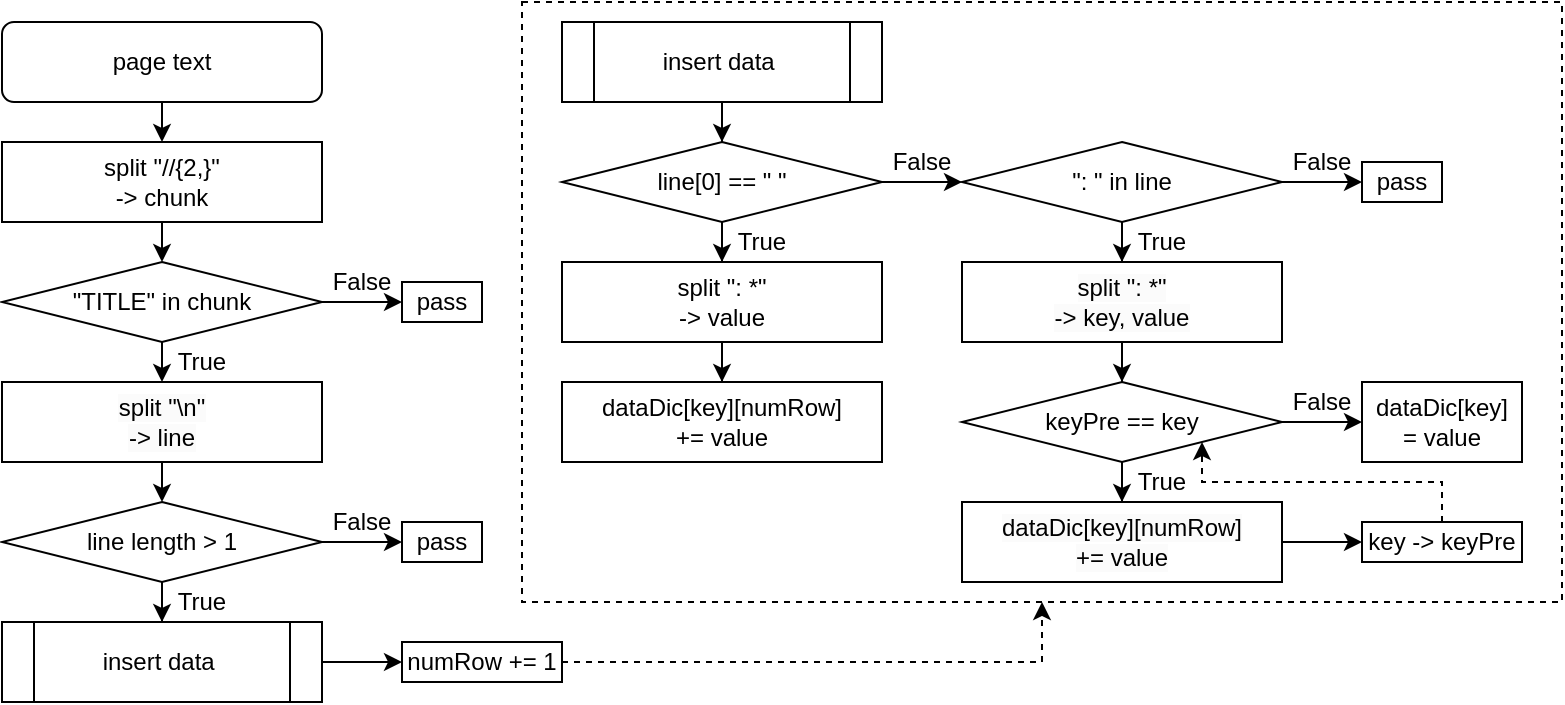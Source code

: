 <mxfile version="21.1.5" type="device">
  <diagram name="페이지-1" id="llx291fPK-RHZWgx3TOp">
    <mxGraphModel dx="1434" dy="756" grid="1" gridSize="10" guides="1" tooltips="1" connect="1" arrows="1" fold="1" page="1" pageScale="1" pageWidth="819" pageHeight="380" math="0" shadow="0">
      <root>
        <mxCell id="0" />
        <mxCell id="1" parent="0" />
        <mxCell id="mGjTMVar7i08zAuHtkDy-46" value="" style="rounded=0;whiteSpace=wrap;html=1;dashed=1;fillColor=none;" vertex="1" parent="1">
          <mxGeometry x="280" y="10" width="520" height="300" as="geometry" />
        </mxCell>
        <mxCell id="mGjTMVar7i08zAuHtkDy-2" value="split &quot;//{2,}&quot;&lt;br&gt;-&amp;gt; chunk" style="rounded=0;whiteSpace=wrap;html=1;" vertex="1" parent="1">
          <mxGeometry x="20" y="80" width="160" height="40" as="geometry" />
        </mxCell>
        <mxCell id="mGjTMVar7i08zAuHtkDy-3" value="page text&lt;br&gt;" style="rounded=1;whiteSpace=wrap;html=1;" vertex="1" parent="1">
          <mxGeometry x="20" y="20" width="160" height="40" as="geometry" />
        </mxCell>
        <mxCell id="mGjTMVar7i08zAuHtkDy-6" value="" style="edgeStyle=orthogonalEdgeStyle;rounded=0;orthogonalLoop=1;jettySize=auto;html=1;" edge="1" parent="1" source="mGjTMVar7i08zAuHtkDy-4" target="mGjTMVar7i08zAuHtkDy-5">
          <mxGeometry relative="1" as="geometry" />
        </mxCell>
        <mxCell id="mGjTMVar7i08zAuHtkDy-4" value="&quot;TITLE&quot; in chunk" style="rhombus;whiteSpace=wrap;html=1;" vertex="1" parent="1">
          <mxGeometry x="20" y="140" width="160" height="40" as="geometry" />
        </mxCell>
        <mxCell id="mGjTMVar7i08zAuHtkDy-5" value="pass" style="whiteSpace=wrap;html=1;" vertex="1" parent="1">
          <mxGeometry x="220" y="150" width="40" height="20" as="geometry" />
        </mxCell>
        <mxCell id="mGjTMVar7i08zAuHtkDy-7" value="&lt;span style=&quot;color: rgb(0, 0, 0); font-family: Helvetica; font-size: 12px; font-style: normal; font-variant-ligatures: normal; font-variant-caps: normal; font-weight: 400; letter-spacing: normal; orphans: 2; text-align: center; text-indent: 0px; text-transform: none; widows: 2; word-spacing: 0px; -webkit-text-stroke-width: 0px; background-color: rgb(251, 251, 251); text-decoration-thickness: initial; text-decoration-style: initial; text-decoration-color: initial; float: none; display: inline !important;&quot;&gt;split &quot;\n&quot;&lt;br&gt;-&amp;gt; line&lt;br&gt;&lt;/span&gt;" style="rounded=0;whiteSpace=wrap;html=1;" vertex="1" parent="1">
          <mxGeometry x="20" y="200" width="160" height="40" as="geometry" />
        </mxCell>
        <mxCell id="mGjTMVar7i08zAuHtkDy-18" style="edgeStyle=orthogonalEdgeStyle;rounded=0;orthogonalLoop=1;jettySize=auto;html=1;entryX=0.5;entryY=0;entryDx=0;entryDy=0;" edge="1" parent="1" source="mGjTMVar7i08zAuHtkDy-8" target="mGjTMVar7i08zAuHtkDy-20">
          <mxGeometry relative="1" as="geometry">
            <mxPoint x="100" y="320" as="targetPoint" />
          </mxGeometry>
        </mxCell>
        <mxCell id="mGjTMVar7i08zAuHtkDy-8" value="line length &amp;gt; 1" style="rhombus;whiteSpace=wrap;html=1;" vertex="1" parent="1">
          <mxGeometry x="20" y="260" width="160" height="40" as="geometry" />
        </mxCell>
        <mxCell id="mGjTMVar7i08zAuHtkDy-9" value="True" style="text;html=1;strokeColor=none;fillColor=none;align=center;verticalAlign=middle;whiteSpace=wrap;rounded=0;" vertex="1" parent="1">
          <mxGeometry x="100" y="180" width="40" height="20" as="geometry" />
        </mxCell>
        <mxCell id="mGjTMVar7i08zAuHtkDy-10" value="False" style="text;html=1;strokeColor=none;fillColor=none;align=center;verticalAlign=middle;whiteSpace=wrap;rounded=0;" vertex="1" parent="1">
          <mxGeometry x="180" y="140" width="40" height="20" as="geometry" />
        </mxCell>
        <mxCell id="mGjTMVar7i08zAuHtkDy-11" value="" style="endArrow=classic;html=1;rounded=0;exitX=0.5;exitY=1;exitDx=0;exitDy=0;entryX=0.5;entryY=0;entryDx=0;entryDy=0;" edge="1" parent="1" source="mGjTMVar7i08zAuHtkDy-3" target="mGjTMVar7i08zAuHtkDy-2">
          <mxGeometry width="50" height="50" relative="1" as="geometry">
            <mxPoint x="130" y="220" as="sourcePoint" />
            <mxPoint x="180" y="170" as="targetPoint" />
          </mxGeometry>
        </mxCell>
        <mxCell id="mGjTMVar7i08zAuHtkDy-12" value="" style="endArrow=classic;html=1;rounded=0;exitX=0.5;exitY=1;exitDx=0;exitDy=0;" edge="1" parent="1" source="mGjTMVar7i08zAuHtkDy-2" target="mGjTMVar7i08zAuHtkDy-4">
          <mxGeometry width="50" height="50" relative="1" as="geometry">
            <mxPoint x="130" y="220" as="sourcePoint" />
            <mxPoint x="180" y="170" as="targetPoint" />
          </mxGeometry>
        </mxCell>
        <mxCell id="mGjTMVar7i08zAuHtkDy-13" value="" style="endArrow=classic;html=1;rounded=0;exitX=0;exitY=0;exitDx=0;exitDy=0;entryX=0;entryY=1;entryDx=0;entryDy=0;" edge="1" parent="1" source="mGjTMVar7i08zAuHtkDy-9" target="mGjTMVar7i08zAuHtkDy-9">
          <mxGeometry width="50" height="50" relative="1" as="geometry">
            <mxPoint x="130" y="220" as="sourcePoint" />
            <mxPoint x="180" y="170" as="targetPoint" />
          </mxGeometry>
        </mxCell>
        <mxCell id="mGjTMVar7i08zAuHtkDy-14" value="" style="endArrow=classic;html=1;rounded=0;exitX=0.5;exitY=1;exitDx=0;exitDy=0;entryX=0.5;entryY=0;entryDx=0;entryDy=0;" edge="1" parent="1" source="mGjTMVar7i08zAuHtkDy-7" target="mGjTMVar7i08zAuHtkDy-8">
          <mxGeometry width="50" height="50" relative="1" as="geometry">
            <mxPoint x="130" y="220" as="sourcePoint" />
            <mxPoint x="180" y="170" as="targetPoint" />
          </mxGeometry>
        </mxCell>
        <mxCell id="mGjTMVar7i08zAuHtkDy-15" value="pass" style="whiteSpace=wrap;html=1;" vertex="1" parent="1">
          <mxGeometry x="220" y="270" width="40" height="20" as="geometry" />
        </mxCell>
        <mxCell id="mGjTMVar7i08zAuHtkDy-16" value="" style="endArrow=classic;html=1;rounded=0;exitX=1;exitY=0.5;exitDx=0;exitDy=0;entryX=0;entryY=0.5;entryDx=0;entryDy=0;" edge="1" parent="1" source="mGjTMVar7i08zAuHtkDy-8" target="mGjTMVar7i08zAuHtkDy-15">
          <mxGeometry width="50" height="50" relative="1" as="geometry">
            <mxPoint x="130" y="220" as="sourcePoint" />
            <mxPoint x="180" y="170" as="targetPoint" />
          </mxGeometry>
        </mxCell>
        <mxCell id="mGjTMVar7i08zAuHtkDy-28" value="" style="edgeStyle=orthogonalEdgeStyle;rounded=0;orthogonalLoop=1;jettySize=auto;html=1;" edge="1" parent="1" source="mGjTMVar7i08zAuHtkDy-20" target="mGjTMVar7i08zAuHtkDy-27">
          <mxGeometry relative="1" as="geometry" />
        </mxCell>
        <mxCell id="mGjTMVar7i08zAuHtkDy-20" value="insert data&amp;nbsp;" style="shape=process;whiteSpace=wrap;html=1;backgroundOutline=1;" vertex="1" parent="1">
          <mxGeometry x="20" y="320" width="160" height="40" as="geometry" />
        </mxCell>
        <mxCell id="mGjTMVar7i08zAuHtkDy-38" style="edgeStyle=orthogonalEdgeStyle;rounded=0;orthogonalLoop=1;jettySize=auto;html=1;" edge="1" parent="1" source="mGjTMVar7i08zAuHtkDy-21" target="mGjTMVar7i08zAuHtkDy-22">
          <mxGeometry relative="1" as="geometry" />
        </mxCell>
        <mxCell id="mGjTMVar7i08zAuHtkDy-21" value="insert data&amp;nbsp;" style="shape=process;whiteSpace=wrap;html=1;backgroundOutline=1;" vertex="1" parent="1">
          <mxGeometry x="300" y="20" width="160" height="40" as="geometry" />
        </mxCell>
        <mxCell id="mGjTMVar7i08zAuHtkDy-40" style="edgeStyle=orthogonalEdgeStyle;rounded=0;orthogonalLoop=1;jettySize=auto;html=1;entryX=0;entryY=0.5;entryDx=0;entryDy=0;" edge="1" parent="1" source="mGjTMVar7i08zAuHtkDy-22" target="mGjTMVar7i08zAuHtkDy-23">
          <mxGeometry relative="1" as="geometry" />
        </mxCell>
        <mxCell id="mGjTMVar7i08zAuHtkDy-42" value="" style="edgeStyle=orthogonalEdgeStyle;rounded=0;orthogonalLoop=1;jettySize=auto;html=1;" edge="1" parent="1" source="mGjTMVar7i08zAuHtkDy-22" target="mGjTMVar7i08zAuHtkDy-41">
          <mxGeometry relative="1" as="geometry" />
        </mxCell>
        <mxCell id="mGjTMVar7i08zAuHtkDy-22" value="line[0] == &quot; &quot;" style="rhombus;whiteSpace=wrap;html=1;" vertex="1" parent="1">
          <mxGeometry x="300" y="80" width="160" height="40" as="geometry" />
        </mxCell>
        <mxCell id="mGjTMVar7i08zAuHtkDy-36" style="edgeStyle=orthogonalEdgeStyle;rounded=0;orthogonalLoop=1;jettySize=auto;html=1;entryX=0.5;entryY=0;entryDx=0;entryDy=0;" edge="1" parent="1" source="mGjTMVar7i08zAuHtkDy-23" target="mGjTMVar7i08zAuHtkDy-24">
          <mxGeometry relative="1" as="geometry" />
        </mxCell>
        <mxCell id="mGjTMVar7i08zAuHtkDy-23" value="&quot;: &quot; in line" style="rhombus;whiteSpace=wrap;html=1;" vertex="1" parent="1">
          <mxGeometry x="500" y="80" width="160" height="40" as="geometry" />
        </mxCell>
        <mxCell id="mGjTMVar7i08zAuHtkDy-35" style="edgeStyle=orthogonalEdgeStyle;rounded=0;orthogonalLoop=1;jettySize=auto;html=1;entryX=0.5;entryY=0;entryDx=0;entryDy=0;" edge="1" parent="1" source="mGjTMVar7i08zAuHtkDy-24" target="mGjTMVar7i08zAuHtkDy-25">
          <mxGeometry relative="1" as="geometry" />
        </mxCell>
        <mxCell id="mGjTMVar7i08zAuHtkDy-24" value="&lt;span style=&quot;color: rgb(0, 0, 0); font-family: Helvetica; font-size: 12px; font-style: normal; font-variant-ligatures: normal; font-variant-caps: normal; font-weight: 400; letter-spacing: normal; orphans: 2; text-align: center; text-indent: 0px; text-transform: none; widows: 2; word-spacing: 0px; -webkit-text-stroke-width: 0px; background-color: rgb(251, 251, 251); text-decoration-thickness: initial; text-decoration-style: initial; text-decoration-color: initial; float: none; display: inline !important;&quot;&gt;split &quot;: *&quot;&lt;br&gt;-&amp;gt; key, value&lt;br&gt;&lt;/span&gt;" style="rounded=0;whiteSpace=wrap;html=1;" vertex="1" parent="1">
          <mxGeometry x="500" y="140" width="160" height="40" as="geometry" />
        </mxCell>
        <mxCell id="mGjTMVar7i08zAuHtkDy-30" value="" style="edgeStyle=orthogonalEdgeStyle;rounded=0;orthogonalLoop=1;jettySize=auto;html=1;" edge="1" parent="1" source="mGjTMVar7i08zAuHtkDy-25" target="mGjTMVar7i08zAuHtkDy-29">
          <mxGeometry relative="1" as="geometry" />
        </mxCell>
        <mxCell id="mGjTMVar7i08zAuHtkDy-34" style="edgeStyle=orthogonalEdgeStyle;rounded=0;orthogonalLoop=1;jettySize=auto;html=1;entryX=0.5;entryY=0;entryDx=0;entryDy=0;" edge="1" parent="1" source="mGjTMVar7i08zAuHtkDy-25" target="mGjTMVar7i08zAuHtkDy-26">
          <mxGeometry relative="1" as="geometry" />
        </mxCell>
        <mxCell id="mGjTMVar7i08zAuHtkDy-25" value="keyPre == key" style="rhombus;whiteSpace=wrap;html=1;" vertex="1" parent="1">
          <mxGeometry x="500" y="200" width="160" height="40" as="geometry" />
        </mxCell>
        <mxCell id="mGjTMVar7i08zAuHtkDy-48" value="" style="edgeStyle=orthogonalEdgeStyle;rounded=0;orthogonalLoop=1;jettySize=auto;html=1;" edge="1" parent="1" source="mGjTMVar7i08zAuHtkDy-26" target="mGjTMVar7i08zAuHtkDy-47">
          <mxGeometry relative="1" as="geometry" />
        </mxCell>
        <mxCell id="mGjTMVar7i08zAuHtkDy-26" value="&lt;span style=&quot;color: rgb(0, 0, 0); font-family: Helvetica; font-size: 12px; font-style: normal; font-variant-ligatures: normal; font-variant-caps: normal; font-weight: 400; letter-spacing: normal; orphans: 2; text-align: center; text-indent: 0px; text-transform: none; widows: 2; word-spacing: 0px; -webkit-text-stroke-width: 0px; background-color: rgb(251, 251, 251); text-decoration-thickness: initial; text-decoration-style: initial; text-decoration-color: initial; float: none; display: inline !important;&quot;&gt;dataDic[key][numRow]&lt;br&gt;+= value&lt;br&gt;&lt;/span&gt;" style="rounded=0;whiteSpace=wrap;html=1;" vertex="1" parent="1">
          <mxGeometry x="500" y="260" width="160" height="40" as="geometry" />
        </mxCell>
        <mxCell id="mGjTMVar7i08zAuHtkDy-27" value="numRow += 1" style="whiteSpace=wrap;html=1;" vertex="1" parent="1">
          <mxGeometry x="220" y="330" width="80" height="20" as="geometry" />
        </mxCell>
        <mxCell id="mGjTMVar7i08zAuHtkDy-29" value="dataDic[key]&lt;br&gt;= value" style="whiteSpace=wrap;html=1;" vertex="1" parent="1">
          <mxGeometry x="700" y="200" width="80" height="40" as="geometry" />
        </mxCell>
        <mxCell id="mGjTMVar7i08zAuHtkDy-44" style="edgeStyle=orthogonalEdgeStyle;rounded=0;orthogonalLoop=1;jettySize=auto;html=1;entryX=0.5;entryY=0;entryDx=0;entryDy=0;" edge="1" parent="1" source="mGjTMVar7i08zAuHtkDy-41" target="mGjTMVar7i08zAuHtkDy-43">
          <mxGeometry relative="1" as="geometry" />
        </mxCell>
        <mxCell id="mGjTMVar7i08zAuHtkDy-41" value="split &quot;: *&quot;&lt;br&gt;-&amp;gt; value" style="whiteSpace=wrap;html=1;" vertex="1" parent="1">
          <mxGeometry x="300" y="140" width="160" height="40" as="geometry" />
        </mxCell>
        <mxCell id="mGjTMVar7i08zAuHtkDy-43" value="dataDic[key][numRow]&lt;br style=&quot;border-color: var(--border-color);&quot;&gt;+= value" style="whiteSpace=wrap;html=1;" vertex="1" parent="1">
          <mxGeometry x="300" y="200" width="160" height="40" as="geometry" />
        </mxCell>
        <mxCell id="mGjTMVar7i08zAuHtkDy-47" value="key -&amp;gt; keyPre" style="whiteSpace=wrap;html=1;rounded=0;" vertex="1" parent="1">
          <mxGeometry x="700" y="270" width="80" height="20" as="geometry" />
        </mxCell>
        <mxCell id="mGjTMVar7i08zAuHtkDy-49" value="" style="endArrow=classic;html=1;rounded=0;entryX=0.5;entryY=1;entryDx=0;entryDy=0;dashed=1;" edge="1" parent="1" target="mGjTMVar7i08zAuHtkDy-46">
          <mxGeometry width="50" height="50" relative="1" as="geometry">
            <mxPoint x="300" y="340" as="sourcePoint" />
            <mxPoint x="-160" y="140" as="targetPoint" />
            <Array as="points">
              <mxPoint x="540" y="340" />
            </Array>
          </mxGeometry>
        </mxCell>
        <mxCell id="mGjTMVar7i08zAuHtkDy-50" value="False" style="text;html=1;strokeColor=none;fillColor=none;align=center;verticalAlign=middle;whiteSpace=wrap;rounded=0;" vertex="1" parent="1">
          <mxGeometry x="460" y="80" width="40" height="20" as="geometry" />
        </mxCell>
        <mxCell id="mGjTMVar7i08zAuHtkDy-51" value="False" style="text;html=1;strokeColor=none;fillColor=none;align=center;verticalAlign=middle;whiteSpace=wrap;rounded=0;" vertex="1" parent="1">
          <mxGeometry x="660" y="200" width="40" height="20" as="geometry" />
        </mxCell>
        <mxCell id="mGjTMVar7i08zAuHtkDy-52" value="True" style="text;html=1;strokeColor=none;fillColor=none;align=center;verticalAlign=middle;whiteSpace=wrap;rounded=0;" vertex="1" parent="1">
          <mxGeometry x="380" y="120" width="40" height="20" as="geometry" />
        </mxCell>
        <mxCell id="mGjTMVar7i08zAuHtkDy-53" value="True" style="text;html=1;strokeColor=none;fillColor=none;align=center;verticalAlign=middle;whiteSpace=wrap;rounded=0;" vertex="1" parent="1">
          <mxGeometry x="580" y="120" width="40" height="20" as="geometry" />
        </mxCell>
        <mxCell id="mGjTMVar7i08zAuHtkDy-55" value="pass" style="whiteSpace=wrap;html=1;" vertex="1" parent="1">
          <mxGeometry x="700" y="90" width="40" height="20" as="geometry" />
        </mxCell>
        <mxCell id="mGjTMVar7i08zAuHtkDy-56" value="False" style="text;html=1;strokeColor=none;fillColor=none;align=center;verticalAlign=middle;whiteSpace=wrap;rounded=0;" vertex="1" parent="1">
          <mxGeometry x="660" y="80" width="40" height="20" as="geometry" />
        </mxCell>
        <mxCell id="mGjTMVar7i08zAuHtkDy-58" value="" style="endArrow=classic;html=1;rounded=0;exitX=0;exitY=1;exitDx=0;exitDy=0;entryX=0;entryY=0.5;entryDx=0;entryDy=0;" edge="1" parent="1" source="mGjTMVar7i08zAuHtkDy-56" target="mGjTMVar7i08zAuHtkDy-55">
          <mxGeometry width="50" height="50" relative="1" as="geometry">
            <mxPoint x="590" y="210" as="sourcePoint" />
            <mxPoint x="640" y="160" as="targetPoint" />
          </mxGeometry>
        </mxCell>
        <mxCell id="mGjTMVar7i08zAuHtkDy-59" value="True" style="text;html=1;strokeColor=none;fillColor=none;align=center;verticalAlign=middle;whiteSpace=wrap;rounded=0;" vertex="1" parent="1">
          <mxGeometry x="580" y="240" width="40" height="20" as="geometry" />
        </mxCell>
        <mxCell id="mGjTMVar7i08zAuHtkDy-60" value="" style="endArrow=classic;html=1;rounded=0;exitX=0.5;exitY=0;exitDx=0;exitDy=0;entryX=1;entryY=1;entryDx=0;entryDy=0;dashed=1;" edge="1" parent="1" source="mGjTMVar7i08zAuHtkDy-47" target="mGjTMVar7i08zAuHtkDy-25">
          <mxGeometry width="50" height="50" relative="1" as="geometry">
            <mxPoint x="590" y="210" as="sourcePoint" />
            <mxPoint x="640" y="160" as="targetPoint" />
            <Array as="points">
              <mxPoint x="740" y="250" />
              <mxPoint x="620" y="250" />
            </Array>
          </mxGeometry>
        </mxCell>
        <mxCell id="mGjTMVar7i08zAuHtkDy-61" value="False" style="text;html=1;strokeColor=none;fillColor=none;align=center;verticalAlign=middle;whiteSpace=wrap;rounded=0;" vertex="1" parent="1">
          <mxGeometry x="180" y="260" width="40" height="20" as="geometry" />
        </mxCell>
        <mxCell id="mGjTMVar7i08zAuHtkDy-62" value="True" style="text;html=1;strokeColor=none;fillColor=none;align=center;verticalAlign=middle;whiteSpace=wrap;rounded=0;" vertex="1" parent="1">
          <mxGeometry x="100" y="300" width="40" height="20" as="geometry" />
        </mxCell>
      </root>
    </mxGraphModel>
  </diagram>
</mxfile>

